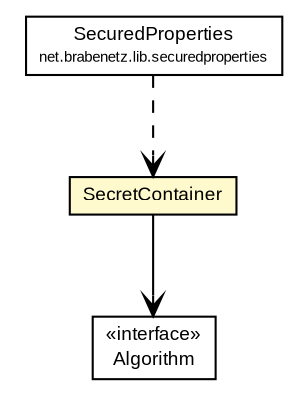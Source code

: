 #!/usr/local/bin/dot
#
# Class diagram 
# Generated by UMLGraph version R5_6-24-gf6e263 (http://www.umlgraph.org/)
#

digraph G {
	edge [fontname="arial",fontsize=10,labelfontname="arial",labelfontsize=10];
	node [fontname="arial",fontsize=10,shape=plaintext];
	nodesep=0.25;
	ranksep=0.5;
	// net.brabenetz.lib.securedproperties.core.SecretContainer
	c60 [label=<<table title="net.brabenetz.lib.securedproperties.core.SecretContainer" border="0" cellborder="1" cellspacing="0" cellpadding="2" port="p" bgcolor="lemonChiffon" href="./SecretContainer.html">
		<tr><td><table border="0" cellspacing="0" cellpadding="1">
<tr><td align="center" balign="center"> SecretContainer </td></tr>
		</table></td></tr>
		</table>>, URL="./SecretContainer.html", fontname="arial", fontcolor="black", fontsize=9.0];
	// net.brabenetz.lib.securedproperties.core.Algorithm
	c62 [label=<<table title="net.brabenetz.lib.securedproperties.core.Algorithm" border="0" cellborder="1" cellspacing="0" cellpadding="2" port="p" href="./Algorithm.html">
		<tr><td><table border="0" cellspacing="0" cellpadding="1">
<tr><td align="center" balign="center"> &#171;interface&#187; </td></tr>
<tr><td align="center" balign="center"> Algorithm </td></tr>
		</table></td></tr>
		</table>>, URL="./Algorithm.html", fontname="arial", fontcolor="black", fontsize=9.0];
	// net.brabenetz.lib.securedproperties.SecuredProperties
	c64 [label=<<table title="net.brabenetz.lib.securedproperties.SecuredProperties" border="0" cellborder="1" cellspacing="0" cellpadding="2" port="p" href="../SecuredProperties.html">
		<tr><td><table border="0" cellspacing="0" cellpadding="1">
<tr><td align="center" balign="center"> SecuredProperties </td></tr>
<tr><td align="center" balign="center"><font point-size="7.0"> net.brabenetz.lib.securedproperties </font></td></tr>
		</table></td></tr>
		</table>>, URL="../SecuredProperties.html", fontname="arial", fontcolor="black", fontsize=9.0];
	// net.brabenetz.lib.securedproperties.core.SecretContainer NAVASSOC net.brabenetz.lib.securedproperties.core.Algorithm
	c60:p -> c62:p [taillabel="", label="", headlabel="", fontname="arial", fontcolor="black", fontsize=10.0, color="black", arrowhead=open];
	// net.brabenetz.lib.securedproperties.SecuredProperties DEPEND net.brabenetz.lib.securedproperties.core.SecretContainer
	c64:p -> c60:p [taillabel="", label="", headlabel="", fontname="arial", fontcolor="black", fontsize=10.0, color="black", arrowhead=open, style=dashed];
}

